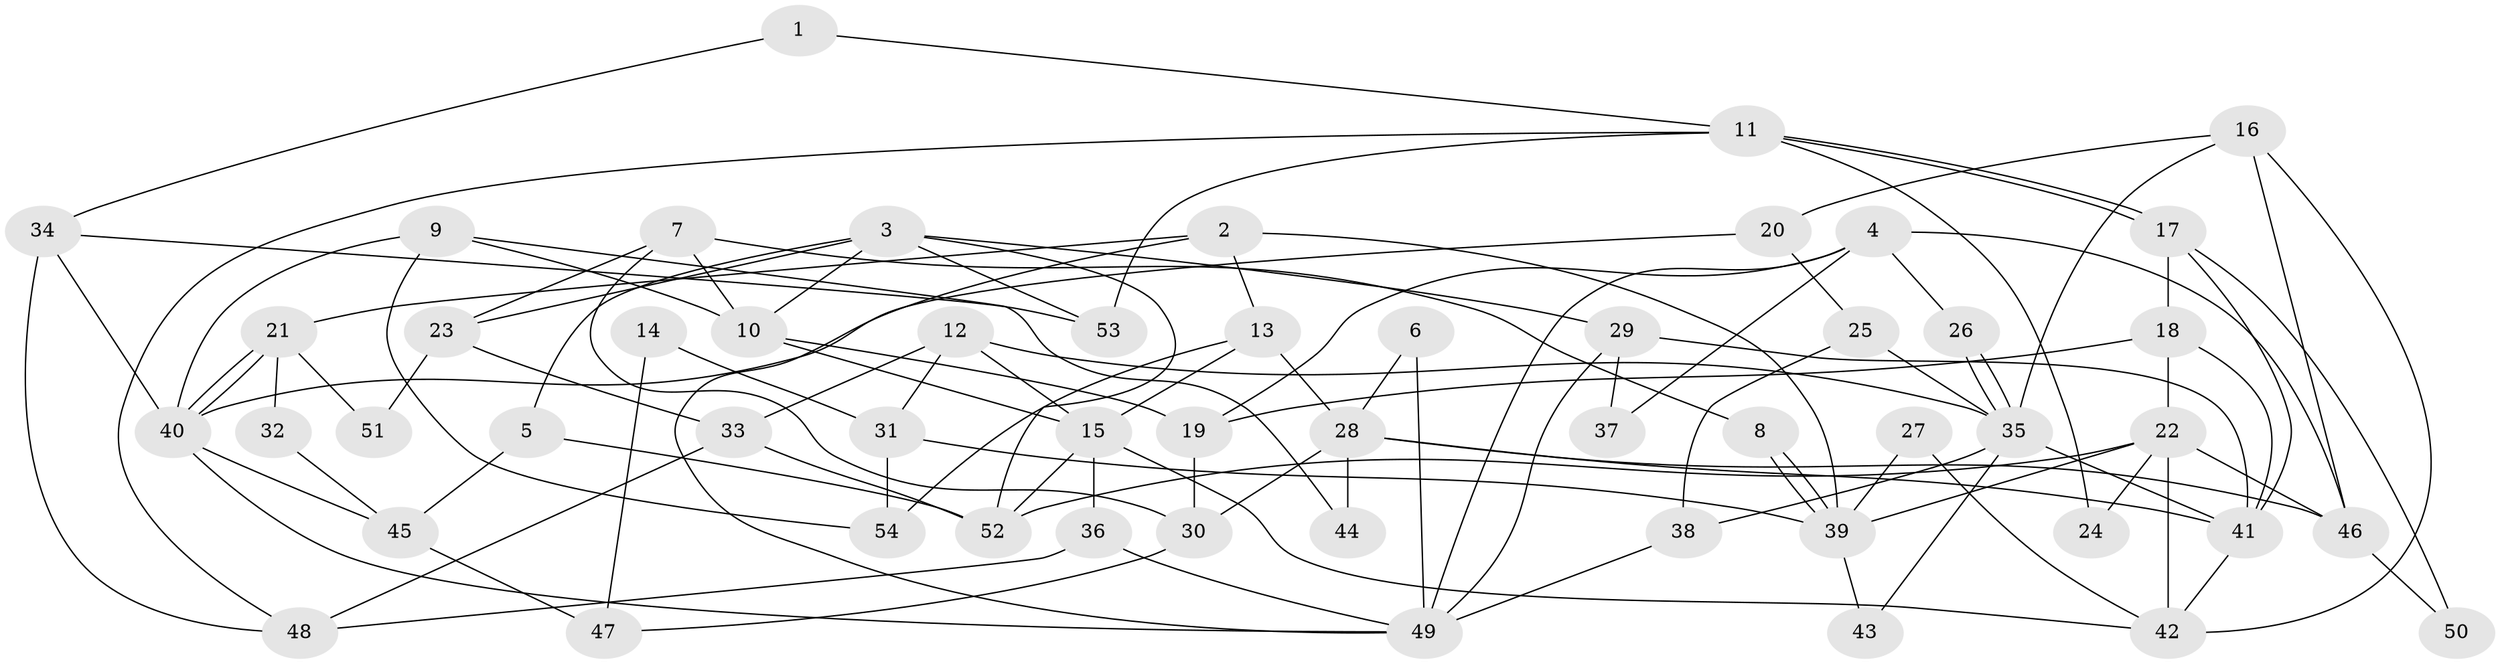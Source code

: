 // Generated by graph-tools (version 1.1) at 2025/50/03/09/25 03:50:07]
// undirected, 54 vertices, 108 edges
graph export_dot {
graph [start="1"]
  node [color=gray90,style=filled];
  1;
  2;
  3;
  4;
  5;
  6;
  7;
  8;
  9;
  10;
  11;
  12;
  13;
  14;
  15;
  16;
  17;
  18;
  19;
  20;
  21;
  22;
  23;
  24;
  25;
  26;
  27;
  28;
  29;
  30;
  31;
  32;
  33;
  34;
  35;
  36;
  37;
  38;
  39;
  40;
  41;
  42;
  43;
  44;
  45;
  46;
  47;
  48;
  49;
  50;
  51;
  52;
  53;
  54;
  1 -- 34;
  1 -- 11;
  2 -- 39;
  2 -- 49;
  2 -- 13;
  2 -- 21;
  3 -- 29;
  3 -- 52;
  3 -- 5;
  3 -- 10;
  3 -- 23;
  3 -- 53;
  4 -- 19;
  4 -- 46;
  4 -- 26;
  4 -- 37;
  4 -- 49;
  5 -- 52;
  5 -- 45;
  6 -- 28;
  6 -- 49;
  7 -- 23;
  7 -- 10;
  7 -- 8;
  7 -- 30;
  8 -- 39;
  8 -- 39;
  9 -- 10;
  9 -- 40;
  9 -- 44;
  9 -- 54;
  10 -- 19;
  10 -- 15;
  11 -- 53;
  11 -- 17;
  11 -- 17;
  11 -- 24;
  11 -- 48;
  12 -- 35;
  12 -- 15;
  12 -- 31;
  12 -- 33;
  13 -- 15;
  13 -- 28;
  13 -- 54;
  14 -- 31;
  14 -- 47;
  15 -- 52;
  15 -- 36;
  15 -- 42;
  16 -- 46;
  16 -- 42;
  16 -- 20;
  16 -- 35;
  17 -- 41;
  17 -- 18;
  17 -- 50;
  18 -- 22;
  18 -- 19;
  18 -- 41;
  19 -- 30;
  20 -- 25;
  20 -- 40;
  21 -- 40;
  21 -- 40;
  21 -- 32;
  21 -- 51;
  22 -- 42;
  22 -- 39;
  22 -- 24;
  22 -- 46;
  22 -- 52;
  23 -- 33;
  23 -- 51;
  25 -- 35;
  25 -- 38;
  26 -- 35;
  26 -- 35;
  27 -- 42;
  27 -- 39;
  28 -- 41;
  28 -- 30;
  28 -- 44;
  28 -- 46;
  29 -- 49;
  29 -- 41;
  29 -- 37;
  30 -- 47;
  31 -- 54;
  31 -- 39;
  32 -- 45;
  33 -- 48;
  33 -- 52;
  34 -- 40;
  34 -- 48;
  34 -- 53;
  35 -- 38;
  35 -- 41;
  35 -- 43;
  36 -- 49;
  36 -- 48;
  38 -- 49;
  39 -- 43;
  40 -- 45;
  40 -- 49;
  41 -- 42;
  45 -- 47;
  46 -- 50;
}
